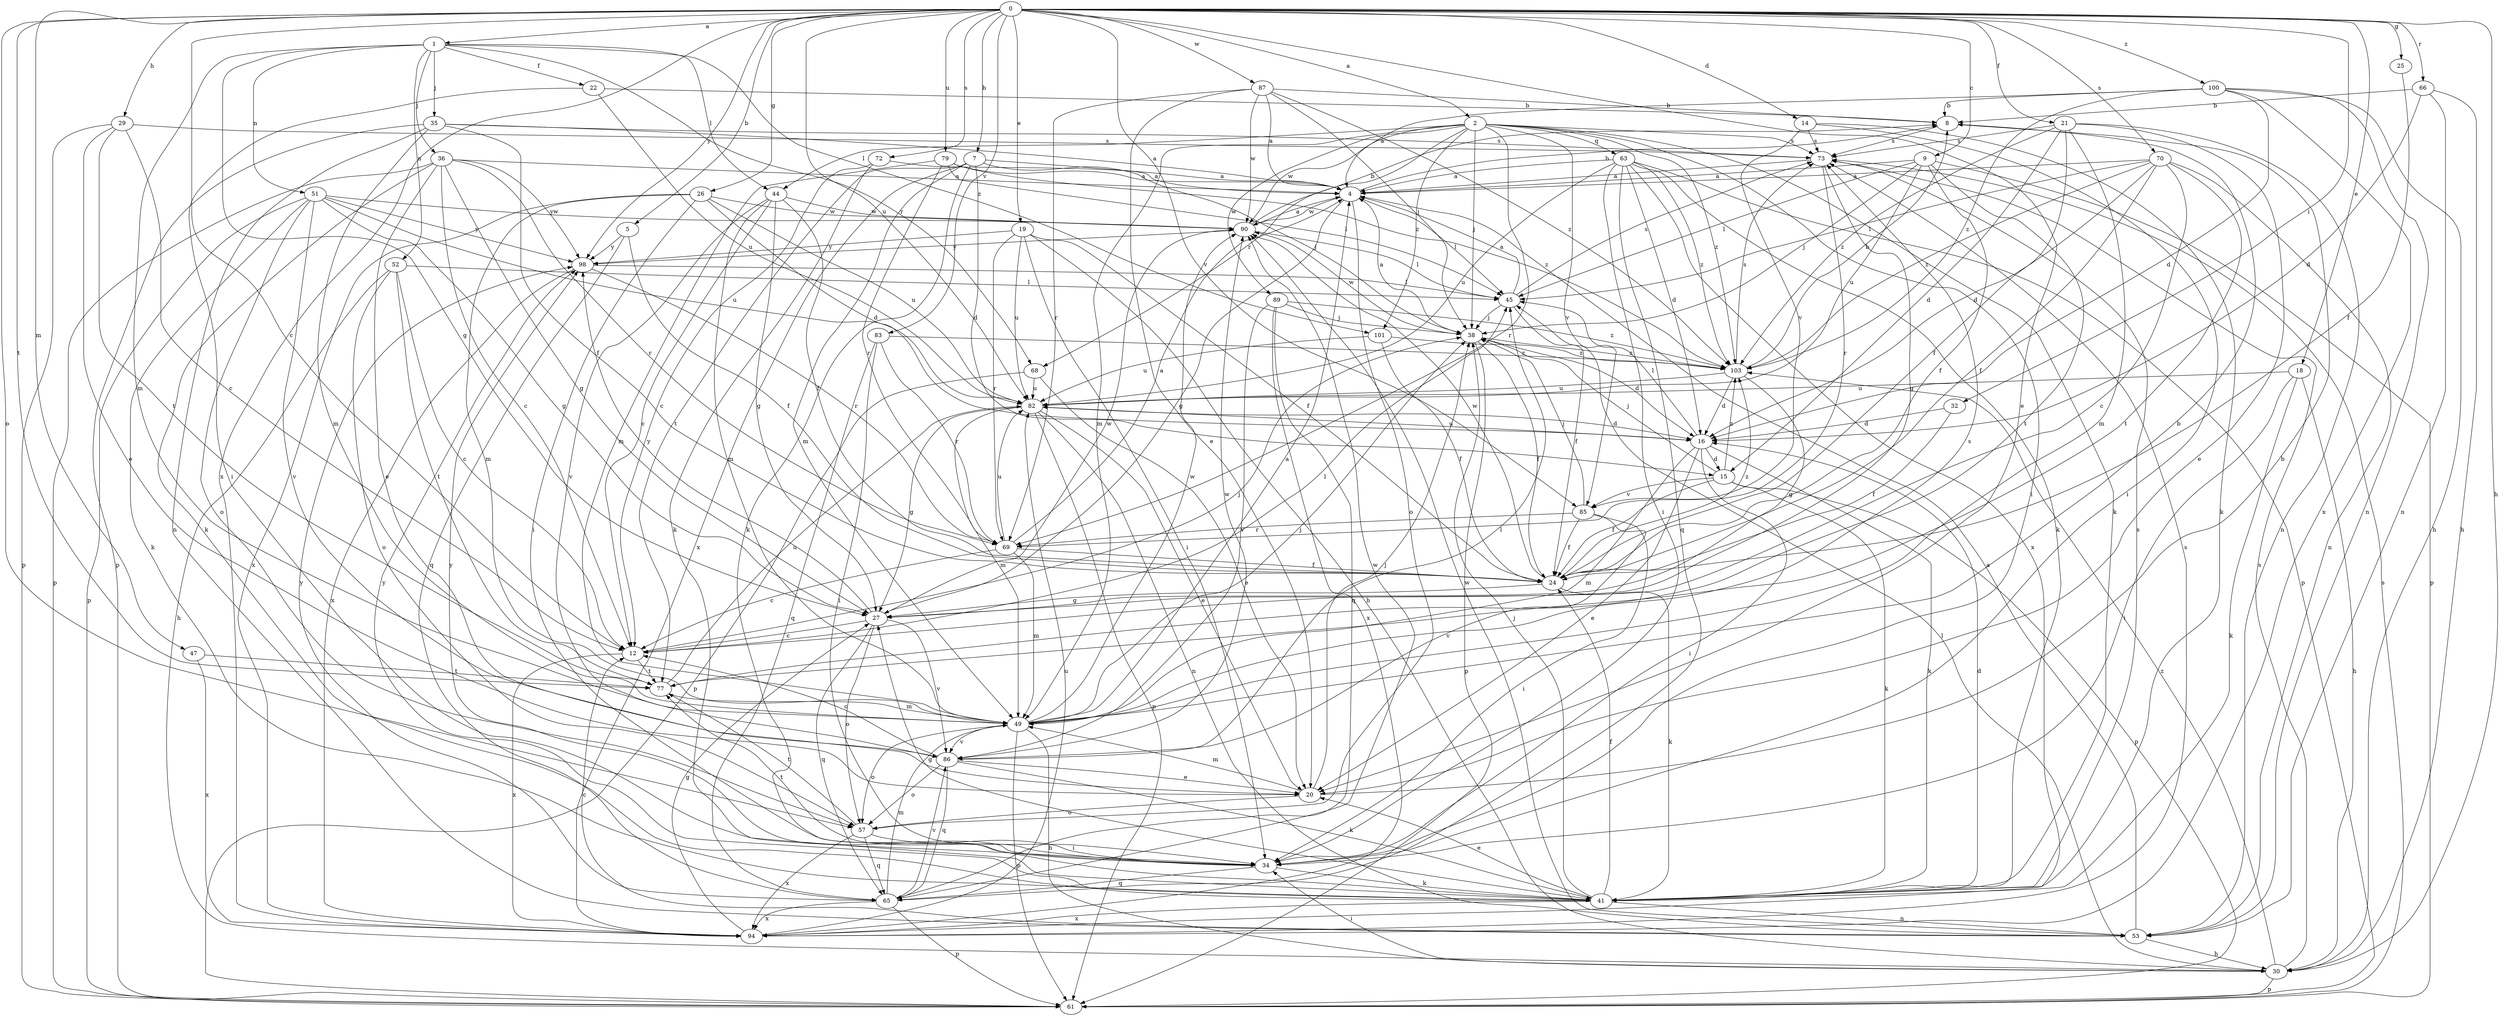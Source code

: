strict digraph  {
0;
1;
2;
4;
5;
7;
8;
9;
12;
14;
15;
16;
18;
19;
20;
21;
22;
24;
25;
26;
27;
29;
30;
32;
34;
35;
36;
38;
41;
44;
45;
47;
49;
51;
52;
53;
57;
61;
63;
65;
66;
68;
69;
70;
72;
73;
77;
79;
82;
83;
85;
86;
87;
89;
90;
94;
98;
100;
101;
103;
0 -> 1  [label=a];
0 -> 2  [label=a];
0 -> 5  [label=b];
0 -> 7  [label=b];
0 -> 9  [label=c];
0 -> 12  [label=c];
0 -> 14  [label=d];
0 -> 18  [label=e];
0 -> 19  [label=e];
0 -> 20  [label=e];
0 -> 21  [label=f];
0 -> 25  [label=g];
0 -> 26  [label=g];
0 -> 29  [label=h];
0 -> 30  [label=h];
0 -> 32  [label=i];
0 -> 47  [label=m];
0 -> 57  [label=o];
0 -> 66  [label=r];
0 -> 70  [label=s];
0 -> 72  [label=s];
0 -> 77  [label=t];
0 -> 79  [label=u];
0 -> 82  [label=u];
0 -> 83  [label=v];
0 -> 85  [label=v];
0 -> 87  [label=w];
0 -> 94  [label=x];
0 -> 98  [label=y];
0 -> 100  [label=z];
1 -> 22  [label=f];
1 -> 27  [label=g];
1 -> 35  [label=j];
1 -> 36  [label=j];
1 -> 44  [label=l];
1 -> 49  [label=m];
1 -> 51  [label=n];
1 -> 52  [label=n];
1 -> 68  [label=r];
1 -> 101  [label=z];
2 -> 34  [label=i];
2 -> 38  [label=j];
2 -> 41  [label=k];
2 -> 44  [label=l];
2 -> 49  [label=m];
2 -> 63  [label=q];
2 -> 68  [label=r];
2 -> 69  [label=r];
2 -> 73  [label=s];
2 -> 85  [label=v];
2 -> 89  [label=w];
2 -> 90  [label=w];
2 -> 101  [label=z];
2 -> 103  [label=z];
4 -> 8  [label=b];
4 -> 27  [label=g];
4 -> 45  [label=l];
4 -> 57  [label=o];
4 -> 90  [label=w];
5 -> 24  [label=f];
5 -> 65  [label=q];
5 -> 98  [label=y];
7 -> 4  [label=a];
7 -> 15  [label=d];
7 -> 38  [label=j];
7 -> 41  [label=k];
7 -> 49  [label=m];
7 -> 77  [label=t];
7 -> 94  [label=x];
8 -> 73  [label=s];
9 -> 4  [label=a];
9 -> 24  [label=f];
9 -> 38  [label=j];
9 -> 45  [label=l];
9 -> 61  [label=p];
9 -> 77  [label=t];
9 -> 82  [label=u];
12 -> 38  [label=j];
12 -> 45  [label=l];
12 -> 77  [label=t];
12 -> 94  [label=x];
14 -> 34  [label=i];
14 -> 41  [label=k];
14 -> 73  [label=s];
14 -> 85  [label=v];
15 -> 24  [label=f];
15 -> 38  [label=j];
15 -> 41  [label=k];
15 -> 61  [label=p];
15 -> 85  [label=v];
15 -> 103  [label=z];
16 -> 15  [label=d];
16 -> 20  [label=e];
16 -> 34  [label=i];
16 -> 41  [label=k];
16 -> 45  [label=l];
16 -> 49  [label=m];
16 -> 82  [label=u];
18 -> 30  [label=h];
18 -> 34  [label=i];
18 -> 41  [label=k];
18 -> 82  [label=u];
19 -> 24  [label=f];
19 -> 30  [label=h];
19 -> 34  [label=i];
19 -> 69  [label=r];
19 -> 82  [label=u];
19 -> 98  [label=y];
20 -> 8  [label=b];
20 -> 38  [label=j];
20 -> 49  [label=m];
20 -> 57  [label=o];
21 -> 15  [label=d];
21 -> 20  [label=e];
21 -> 24  [label=f];
21 -> 49  [label=m];
21 -> 53  [label=n];
21 -> 73  [label=s];
21 -> 103  [label=z];
22 -> 8  [label=b];
22 -> 34  [label=i];
22 -> 82  [label=u];
24 -> 27  [label=g];
24 -> 41  [label=k];
24 -> 90  [label=w];
24 -> 103  [label=z];
25 -> 24  [label=f];
26 -> 16  [label=d];
26 -> 34  [label=i];
26 -> 49  [label=m];
26 -> 82  [label=u];
26 -> 90  [label=w];
26 -> 94  [label=x];
27 -> 12  [label=c];
27 -> 57  [label=o];
27 -> 65  [label=q];
27 -> 86  [label=v];
27 -> 90  [label=w];
27 -> 98  [label=y];
29 -> 12  [label=c];
29 -> 20  [label=e];
29 -> 61  [label=p];
29 -> 73  [label=s];
29 -> 77  [label=t];
30 -> 34  [label=i];
30 -> 45  [label=l];
30 -> 61  [label=p];
30 -> 73  [label=s];
30 -> 103  [label=z];
32 -> 16  [label=d];
32 -> 24  [label=f];
34 -> 41  [label=k];
34 -> 65  [label=q];
34 -> 77  [label=t];
34 -> 98  [label=y];
35 -> 4  [label=a];
35 -> 24  [label=f];
35 -> 49  [label=m];
35 -> 53  [label=n];
35 -> 61  [label=p];
35 -> 73  [label=s];
36 -> 4  [label=a];
36 -> 12  [label=c];
36 -> 20  [label=e];
36 -> 27  [label=g];
36 -> 41  [label=k];
36 -> 61  [label=p];
36 -> 69  [label=r];
36 -> 98  [label=y];
38 -> 4  [label=a];
38 -> 16  [label=d];
38 -> 24  [label=f];
38 -> 61  [label=p];
38 -> 90  [label=w];
38 -> 103  [label=z];
41 -> 16  [label=d];
41 -> 20  [label=e];
41 -> 24  [label=f];
41 -> 27  [label=g];
41 -> 38  [label=j];
41 -> 53  [label=n];
41 -> 73  [label=s];
41 -> 94  [label=x];
41 -> 98  [label=y];
44 -> 12  [label=c];
44 -> 24  [label=f];
44 -> 27  [label=g];
44 -> 49  [label=m];
44 -> 86  [label=v];
44 -> 90  [label=w];
45 -> 4  [label=a];
45 -> 24  [label=f];
45 -> 38  [label=j];
45 -> 73  [label=s];
47 -> 77  [label=t];
47 -> 94  [label=x];
49 -> 4  [label=a];
49 -> 8  [label=b];
49 -> 30  [label=h];
49 -> 38  [label=j];
49 -> 57  [label=o];
49 -> 61  [label=p];
49 -> 73  [label=s];
49 -> 86  [label=v];
49 -> 90  [label=w];
51 -> 27  [label=g];
51 -> 41  [label=k];
51 -> 57  [label=o];
51 -> 61  [label=p];
51 -> 82  [label=u];
51 -> 86  [label=v];
51 -> 90  [label=w];
51 -> 98  [label=y];
52 -> 12  [label=c];
52 -> 30  [label=h];
52 -> 45  [label=l];
52 -> 57  [label=o];
52 -> 77  [label=t];
53 -> 4  [label=a];
53 -> 12  [label=c];
53 -> 30  [label=h];
53 -> 90  [label=w];
57 -> 34  [label=i];
57 -> 65  [label=q];
57 -> 77  [label=t];
57 -> 94  [label=x];
61 -> 73  [label=s];
63 -> 4  [label=a];
63 -> 16  [label=d];
63 -> 34  [label=i];
63 -> 41  [label=k];
63 -> 61  [label=p];
63 -> 65  [label=q];
63 -> 82  [label=u];
63 -> 94  [label=x];
63 -> 103  [label=z];
65 -> 49  [label=m];
65 -> 61  [label=p];
65 -> 86  [label=v];
65 -> 90  [label=w];
65 -> 94  [label=x];
65 -> 98  [label=y];
66 -> 8  [label=b];
66 -> 16  [label=d];
66 -> 30  [label=h];
66 -> 53  [label=n];
68 -> 20  [label=e];
68 -> 61  [label=p];
68 -> 82  [label=u];
69 -> 4  [label=a];
69 -> 12  [label=c];
69 -> 24  [label=f];
69 -> 49  [label=m];
69 -> 82  [label=u];
70 -> 4  [label=a];
70 -> 12  [label=c];
70 -> 16  [label=d];
70 -> 24  [label=f];
70 -> 45  [label=l];
70 -> 53  [label=n];
70 -> 77  [label=t];
70 -> 103  [label=z];
72 -> 4  [label=a];
72 -> 12  [label=c];
72 -> 41  [label=k];
73 -> 4  [label=a];
73 -> 27  [label=g];
73 -> 69  [label=r];
77 -> 49  [label=m];
77 -> 82  [label=u];
79 -> 4  [label=a];
79 -> 45  [label=l];
79 -> 49  [label=m];
79 -> 69  [label=r];
79 -> 103  [label=z];
82 -> 16  [label=d];
82 -> 20  [label=e];
82 -> 27  [label=g];
82 -> 49  [label=m];
82 -> 53  [label=n];
82 -> 61  [label=p];
83 -> 34  [label=i];
83 -> 65  [label=q];
83 -> 69  [label=r];
83 -> 103  [label=z];
85 -> 24  [label=f];
85 -> 34  [label=i];
85 -> 38  [label=j];
85 -> 69  [label=r];
85 -> 86  [label=v];
86 -> 12  [label=c];
86 -> 20  [label=e];
86 -> 41  [label=k];
86 -> 45  [label=l];
86 -> 57  [label=o];
86 -> 65  [label=q];
86 -> 90  [label=w];
87 -> 4  [label=a];
87 -> 8  [label=b];
87 -> 20  [label=e];
87 -> 38  [label=j];
87 -> 69  [label=r];
87 -> 90  [label=w];
87 -> 103  [label=z];
89 -> 38  [label=j];
89 -> 65  [label=q];
89 -> 86  [label=v];
89 -> 94  [label=x];
89 -> 103  [label=z];
90 -> 4  [label=a];
90 -> 8  [label=b];
90 -> 45  [label=l];
90 -> 98  [label=y];
94 -> 27  [label=g];
94 -> 73  [label=s];
94 -> 82  [label=u];
98 -> 45  [label=l];
98 -> 69  [label=r];
98 -> 94  [label=x];
100 -> 4  [label=a];
100 -> 8  [label=b];
100 -> 16  [label=d];
100 -> 30  [label=h];
100 -> 53  [label=n];
100 -> 94  [label=x];
100 -> 103  [label=z];
101 -> 24  [label=f];
101 -> 82  [label=u];
101 -> 103  [label=z];
103 -> 8  [label=b];
103 -> 16  [label=d];
103 -> 27  [label=g];
103 -> 73  [label=s];
103 -> 82  [label=u];
}
